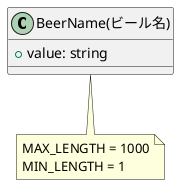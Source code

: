 @startuml BeerName

class "BeerName(ビール名)" as BeerName {
    + value: string
}

note bottom of BeerName
    MAX_LENGTH = 1000
    MIN_LENGTH = 1
end note

@enduml
